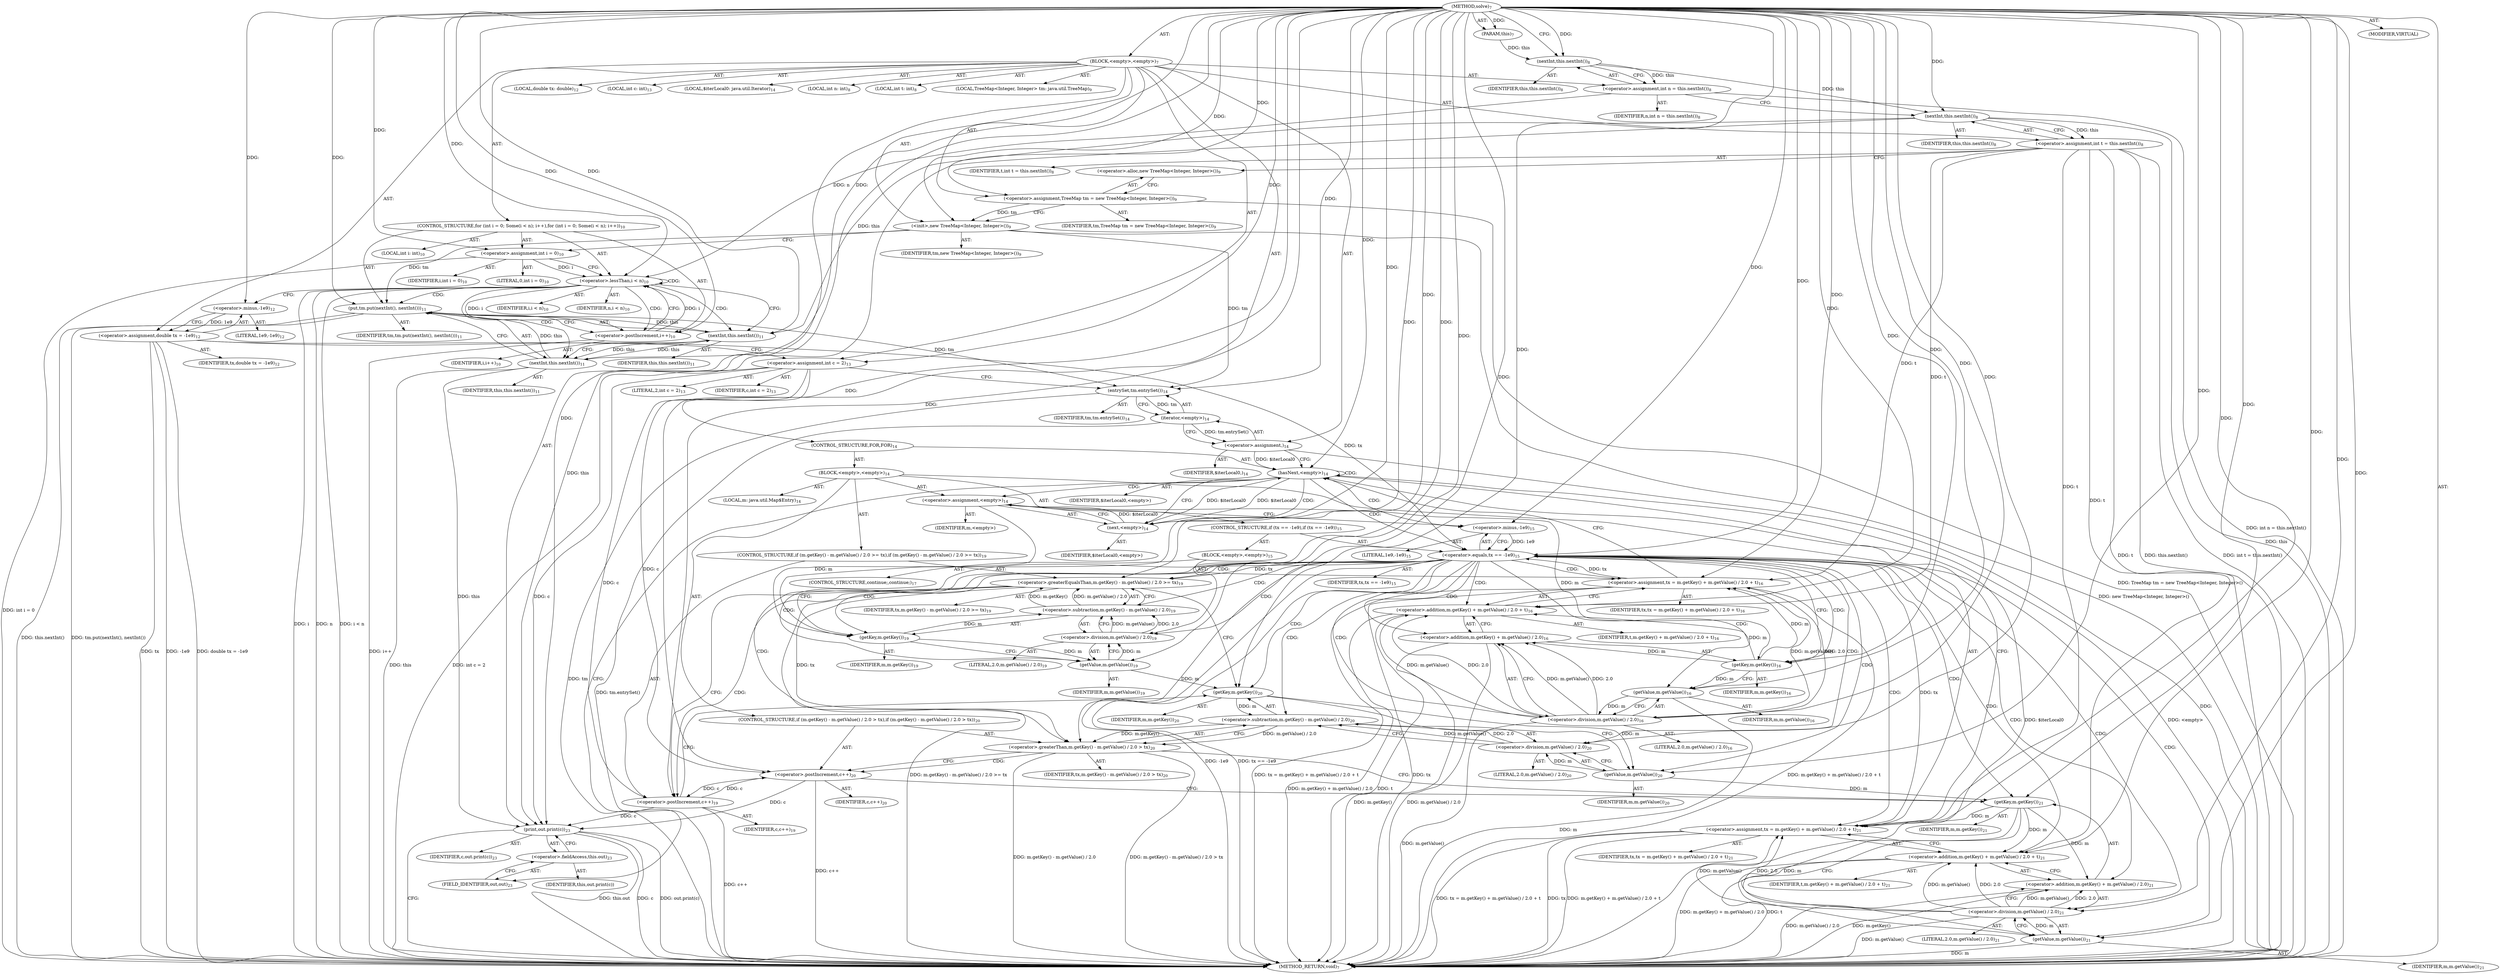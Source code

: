 digraph "solve" {  
"31" [label = <(METHOD,solve)<SUB>7</SUB>> ]
"4" [label = <(PARAM,this)<SUB>7</SUB>> ]
"32" [label = <(BLOCK,&lt;empty&gt;,&lt;empty&gt;)<SUB>7</SUB>> ]
"33" [label = <(LOCAL,int n: int)<SUB>8</SUB>> ]
"34" [label = <(LOCAL,int t: int)<SUB>8</SUB>> ]
"35" [label = <(&lt;operator&gt;.assignment,int n = this.nextInt())<SUB>8</SUB>> ]
"36" [label = <(IDENTIFIER,n,int n = this.nextInt())<SUB>8</SUB>> ]
"37" [label = <(nextInt,this.nextInt())<SUB>8</SUB>> ]
"3" [label = <(IDENTIFIER,this,this.nextInt())<SUB>8</SUB>> ]
"38" [label = <(&lt;operator&gt;.assignment,int t = this.nextInt())<SUB>8</SUB>> ]
"39" [label = <(IDENTIFIER,t,int t = this.nextInt())<SUB>8</SUB>> ]
"40" [label = <(nextInt,this.nextInt())<SUB>8</SUB>> ]
"5" [label = <(IDENTIFIER,this,this.nextInt())<SUB>8</SUB>> ]
"7" [label = <(LOCAL,TreeMap&lt;Integer, Integer&gt; tm: java.util.TreeMap)<SUB>9</SUB>> ]
"41" [label = <(&lt;operator&gt;.assignment,TreeMap tm = new TreeMap&lt;Integer, Integer&gt;())<SUB>9</SUB>> ]
"42" [label = <(IDENTIFIER,tm,TreeMap tm = new TreeMap&lt;Integer, Integer&gt;())<SUB>9</SUB>> ]
"43" [label = <(&lt;operator&gt;.alloc,new TreeMap&lt;Integer, Integer&gt;())<SUB>9</SUB>> ]
"44" [label = <(&lt;init&gt;,new TreeMap&lt;Integer, Integer&gt;())<SUB>9</SUB>> ]
"6" [label = <(IDENTIFIER,tm,new TreeMap&lt;Integer, Integer&gt;())<SUB>9</SUB>> ]
"45" [label = <(CONTROL_STRUCTURE,for (int i = 0; Some(i &lt; n); i++),for (int i = 0; Some(i &lt; n); i++))<SUB>10</SUB>> ]
"46" [label = <(LOCAL,int i: int)<SUB>10</SUB>> ]
"47" [label = <(&lt;operator&gt;.assignment,int i = 0)<SUB>10</SUB>> ]
"48" [label = <(IDENTIFIER,i,int i = 0)<SUB>10</SUB>> ]
"49" [label = <(LITERAL,0,int i = 0)<SUB>10</SUB>> ]
"50" [label = <(&lt;operator&gt;.lessThan,i &lt; n)<SUB>10</SUB>> ]
"51" [label = <(IDENTIFIER,i,i &lt; n)<SUB>10</SUB>> ]
"52" [label = <(IDENTIFIER,n,i &lt; n)<SUB>10</SUB>> ]
"53" [label = <(&lt;operator&gt;.postIncrement,i++)<SUB>10</SUB>> ]
"54" [label = <(IDENTIFIER,i,i++)<SUB>10</SUB>> ]
"55" [label = <(put,tm.put(nextInt(), nextInt()))<SUB>11</SUB>> ]
"56" [label = <(IDENTIFIER,tm,tm.put(nextInt(), nextInt()))<SUB>11</SUB>> ]
"57" [label = <(nextInt,this.nextInt())<SUB>11</SUB>> ]
"8" [label = <(IDENTIFIER,this,this.nextInt())<SUB>11</SUB>> ]
"58" [label = <(nextInt,this.nextInt())<SUB>11</SUB>> ]
"9" [label = <(IDENTIFIER,this,this.nextInt())<SUB>11</SUB>> ]
"59" [label = <(LOCAL,double tx: double)<SUB>12</SUB>> ]
"60" [label = <(&lt;operator&gt;.assignment,double tx = -1e9)<SUB>12</SUB>> ]
"61" [label = <(IDENTIFIER,tx,double tx = -1e9)<SUB>12</SUB>> ]
"62" [label = <(&lt;operator&gt;.minus,-1e9)<SUB>12</SUB>> ]
"63" [label = <(LITERAL,1e9,-1e9)<SUB>12</SUB>> ]
"64" [label = <(LOCAL,int c: int)<SUB>13</SUB>> ]
"65" [label = <(&lt;operator&gt;.assignment,int c = 2)<SUB>13</SUB>> ]
"66" [label = <(IDENTIFIER,c,int c = 2)<SUB>13</SUB>> ]
"67" [label = <(LITERAL,2,int c = 2)<SUB>13</SUB>> ]
"68" [label = <(LOCAL,$iterLocal0: java.util.Iterator)<SUB>14</SUB>> ]
"69" [label = <(&lt;operator&gt;.assignment,)<SUB>14</SUB>> ]
"70" [label = <(IDENTIFIER,$iterLocal0,)<SUB>14</SUB>> ]
"71" [label = <(iterator,&lt;empty&gt;)<SUB>14</SUB>> ]
"72" [label = <(entrySet,tm.entrySet())<SUB>14</SUB>> ]
"73" [label = <(IDENTIFIER,tm,tm.entrySet())<SUB>14</SUB>> ]
"74" [label = <(CONTROL_STRUCTURE,FOR,FOR)<SUB>14</SUB>> ]
"75" [label = <(hasNext,&lt;empty&gt;)<SUB>14</SUB>> ]
"76" [label = <(IDENTIFIER,$iterLocal0,&lt;empty&gt;)> ]
"77" [label = <(BLOCK,&lt;empty&gt;,&lt;empty&gt;)<SUB>14</SUB>> ]
"78" [label = <(LOCAL,m: java.util.Map$Entry)<SUB>14</SUB>> ]
"79" [label = <(&lt;operator&gt;.assignment,&lt;empty&gt;)<SUB>14</SUB>> ]
"80" [label = <(IDENTIFIER,m,&lt;empty&gt;)> ]
"81" [label = <(next,&lt;empty&gt;)<SUB>14</SUB>> ]
"82" [label = <(IDENTIFIER,$iterLocal0,&lt;empty&gt;)> ]
"83" [label = <(CONTROL_STRUCTURE,if (tx == -1e9),if (tx == -1e9))<SUB>15</SUB>> ]
"84" [label = <(&lt;operator&gt;.equals,tx == -1e9)<SUB>15</SUB>> ]
"85" [label = <(IDENTIFIER,tx,tx == -1e9)<SUB>15</SUB>> ]
"86" [label = <(&lt;operator&gt;.minus,-1e9)<SUB>15</SUB>> ]
"87" [label = <(LITERAL,1e9,-1e9)<SUB>15</SUB>> ]
"88" [label = <(BLOCK,&lt;empty&gt;,&lt;empty&gt;)<SUB>15</SUB>> ]
"89" [label = <(&lt;operator&gt;.assignment,tx = m.getKey() + m.getValue() / 2.0 + t)<SUB>16</SUB>> ]
"90" [label = <(IDENTIFIER,tx,tx = m.getKey() + m.getValue() / 2.0 + t)<SUB>16</SUB>> ]
"91" [label = <(&lt;operator&gt;.addition,m.getKey() + m.getValue() / 2.0 + t)<SUB>16</SUB>> ]
"92" [label = <(&lt;operator&gt;.addition,m.getKey() + m.getValue() / 2.0)<SUB>16</SUB>> ]
"93" [label = <(getKey,m.getKey())<SUB>16</SUB>> ]
"94" [label = <(IDENTIFIER,m,m.getKey())<SUB>16</SUB>> ]
"95" [label = <(&lt;operator&gt;.division,m.getValue() / 2.0)<SUB>16</SUB>> ]
"96" [label = <(getValue,m.getValue())<SUB>16</SUB>> ]
"97" [label = <(IDENTIFIER,m,m.getValue())<SUB>16</SUB>> ]
"98" [label = <(LITERAL,2.0,m.getValue() / 2.0)<SUB>16</SUB>> ]
"99" [label = <(IDENTIFIER,t,m.getKey() + m.getValue() / 2.0 + t)<SUB>16</SUB>> ]
"100" [label = <(CONTROL_STRUCTURE,continue;,continue;)<SUB>17</SUB>> ]
"101" [label = <(CONTROL_STRUCTURE,if (m.getKey() - m.getValue() / 2.0 &gt;= tx),if (m.getKey() - m.getValue() / 2.0 &gt;= tx))<SUB>19</SUB>> ]
"102" [label = <(&lt;operator&gt;.greaterEqualsThan,m.getKey() - m.getValue() / 2.0 &gt;= tx)<SUB>19</SUB>> ]
"103" [label = <(&lt;operator&gt;.subtraction,m.getKey() - m.getValue() / 2.0)<SUB>19</SUB>> ]
"104" [label = <(getKey,m.getKey())<SUB>19</SUB>> ]
"105" [label = <(IDENTIFIER,m,m.getKey())<SUB>19</SUB>> ]
"106" [label = <(&lt;operator&gt;.division,m.getValue() / 2.0)<SUB>19</SUB>> ]
"107" [label = <(getValue,m.getValue())<SUB>19</SUB>> ]
"108" [label = <(IDENTIFIER,m,m.getValue())<SUB>19</SUB>> ]
"109" [label = <(LITERAL,2.0,m.getValue() / 2.0)<SUB>19</SUB>> ]
"110" [label = <(IDENTIFIER,tx,m.getKey() - m.getValue() / 2.0 &gt;= tx)<SUB>19</SUB>> ]
"111" [label = <(&lt;operator&gt;.postIncrement,c++)<SUB>19</SUB>> ]
"112" [label = <(IDENTIFIER,c,c++)<SUB>19</SUB>> ]
"113" [label = <(CONTROL_STRUCTURE,if (m.getKey() - m.getValue() / 2.0 &gt; tx),if (m.getKey() - m.getValue() / 2.0 &gt; tx))<SUB>20</SUB>> ]
"114" [label = <(&lt;operator&gt;.greaterThan,m.getKey() - m.getValue() / 2.0 &gt; tx)<SUB>20</SUB>> ]
"115" [label = <(&lt;operator&gt;.subtraction,m.getKey() - m.getValue() / 2.0)<SUB>20</SUB>> ]
"116" [label = <(getKey,m.getKey())<SUB>20</SUB>> ]
"117" [label = <(IDENTIFIER,m,m.getKey())<SUB>20</SUB>> ]
"118" [label = <(&lt;operator&gt;.division,m.getValue() / 2.0)<SUB>20</SUB>> ]
"119" [label = <(getValue,m.getValue())<SUB>20</SUB>> ]
"120" [label = <(IDENTIFIER,m,m.getValue())<SUB>20</SUB>> ]
"121" [label = <(LITERAL,2.0,m.getValue() / 2.0)<SUB>20</SUB>> ]
"122" [label = <(IDENTIFIER,tx,m.getKey() - m.getValue() / 2.0 &gt; tx)<SUB>20</SUB>> ]
"123" [label = <(&lt;operator&gt;.postIncrement,c++)<SUB>20</SUB>> ]
"124" [label = <(IDENTIFIER,c,c++)<SUB>20</SUB>> ]
"125" [label = <(&lt;operator&gt;.assignment,tx = m.getKey() + m.getValue() / 2.0 + t)<SUB>21</SUB>> ]
"126" [label = <(IDENTIFIER,tx,tx = m.getKey() + m.getValue() / 2.0 + t)<SUB>21</SUB>> ]
"127" [label = <(&lt;operator&gt;.addition,m.getKey() + m.getValue() / 2.0 + t)<SUB>21</SUB>> ]
"128" [label = <(&lt;operator&gt;.addition,m.getKey() + m.getValue() / 2.0)<SUB>21</SUB>> ]
"129" [label = <(getKey,m.getKey())<SUB>21</SUB>> ]
"130" [label = <(IDENTIFIER,m,m.getKey())<SUB>21</SUB>> ]
"131" [label = <(&lt;operator&gt;.division,m.getValue() / 2.0)<SUB>21</SUB>> ]
"132" [label = <(getValue,m.getValue())<SUB>21</SUB>> ]
"133" [label = <(IDENTIFIER,m,m.getValue())<SUB>21</SUB>> ]
"134" [label = <(LITERAL,2.0,m.getValue() / 2.0)<SUB>21</SUB>> ]
"135" [label = <(IDENTIFIER,t,m.getKey() + m.getValue() / 2.0 + t)<SUB>21</SUB>> ]
"136" [label = <(print,out.print(c))<SUB>23</SUB>> ]
"137" [label = <(&lt;operator&gt;.fieldAccess,this.out)<SUB>23</SUB>> ]
"138" [label = <(IDENTIFIER,this,out.print(c))> ]
"139" [label = <(FIELD_IDENTIFIER,out,out)<SUB>23</SUB>> ]
"140" [label = <(IDENTIFIER,c,out.print(c))<SUB>23</SUB>> ]
"141" [label = <(MODIFIER,VIRTUAL)> ]
"142" [label = <(METHOD_RETURN,void)<SUB>7</SUB>> ]
  "31" -> "4"  [ label = "AST: "] 
  "31" -> "32"  [ label = "AST: "] 
  "31" -> "141"  [ label = "AST: "] 
  "31" -> "142"  [ label = "AST: "] 
  "32" -> "33"  [ label = "AST: "] 
  "32" -> "34"  [ label = "AST: "] 
  "32" -> "35"  [ label = "AST: "] 
  "32" -> "38"  [ label = "AST: "] 
  "32" -> "7"  [ label = "AST: "] 
  "32" -> "41"  [ label = "AST: "] 
  "32" -> "44"  [ label = "AST: "] 
  "32" -> "45"  [ label = "AST: "] 
  "32" -> "59"  [ label = "AST: "] 
  "32" -> "60"  [ label = "AST: "] 
  "32" -> "64"  [ label = "AST: "] 
  "32" -> "65"  [ label = "AST: "] 
  "32" -> "68"  [ label = "AST: "] 
  "32" -> "69"  [ label = "AST: "] 
  "32" -> "74"  [ label = "AST: "] 
  "32" -> "136"  [ label = "AST: "] 
  "35" -> "36"  [ label = "AST: "] 
  "35" -> "37"  [ label = "AST: "] 
  "37" -> "3"  [ label = "AST: "] 
  "38" -> "39"  [ label = "AST: "] 
  "38" -> "40"  [ label = "AST: "] 
  "40" -> "5"  [ label = "AST: "] 
  "41" -> "42"  [ label = "AST: "] 
  "41" -> "43"  [ label = "AST: "] 
  "44" -> "6"  [ label = "AST: "] 
  "45" -> "46"  [ label = "AST: "] 
  "45" -> "47"  [ label = "AST: "] 
  "45" -> "50"  [ label = "AST: "] 
  "45" -> "53"  [ label = "AST: "] 
  "45" -> "55"  [ label = "AST: "] 
  "47" -> "48"  [ label = "AST: "] 
  "47" -> "49"  [ label = "AST: "] 
  "50" -> "51"  [ label = "AST: "] 
  "50" -> "52"  [ label = "AST: "] 
  "53" -> "54"  [ label = "AST: "] 
  "55" -> "56"  [ label = "AST: "] 
  "55" -> "57"  [ label = "AST: "] 
  "55" -> "58"  [ label = "AST: "] 
  "57" -> "8"  [ label = "AST: "] 
  "58" -> "9"  [ label = "AST: "] 
  "60" -> "61"  [ label = "AST: "] 
  "60" -> "62"  [ label = "AST: "] 
  "62" -> "63"  [ label = "AST: "] 
  "65" -> "66"  [ label = "AST: "] 
  "65" -> "67"  [ label = "AST: "] 
  "69" -> "70"  [ label = "AST: "] 
  "69" -> "71"  [ label = "AST: "] 
  "71" -> "72"  [ label = "AST: "] 
  "72" -> "73"  [ label = "AST: "] 
  "74" -> "75"  [ label = "AST: "] 
  "74" -> "77"  [ label = "AST: "] 
  "75" -> "76"  [ label = "AST: "] 
  "77" -> "78"  [ label = "AST: "] 
  "77" -> "79"  [ label = "AST: "] 
  "77" -> "83"  [ label = "AST: "] 
  "77" -> "101"  [ label = "AST: "] 
  "77" -> "113"  [ label = "AST: "] 
  "77" -> "125"  [ label = "AST: "] 
  "79" -> "80"  [ label = "AST: "] 
  "79" -> "81"  [ label = "AST: "] 
  "81" -> "82"  [ label = "AST: "] 
  "83" -> "84"  [ label = "AST: "] 
  "83" -> "88"  [ label = "AST: "] 
  "84" -> "85"  [ label = "AST: "] 
  "84" -> "86"  [ label = "AST: "] 
  "86" -> "87"  [ label = "AST: "] 
  "88" -> "89"  [ label = "AST: "] 
  "88" -> "100"  [ label = "AST: "] 
  "89" -> "90"  [ label = "AST: "] 
  "89" -> "91"  [ label = "AST: "] 
  "91" -> "92"  [ label = "AST: "] 
  "91" -> "99"  [ label = "AST: "] 
  "92" -> "93"  [ label = "AST: "] 
  "92" -> "95"  [ label = "AST: "] 
  "93" -> "94"  [ label = "AST: "] 
  "95" -> "96"  [ label = "AST: "] 
  "95" -> "98"  [ label = "AST: "] 
  "96" -> "97"  [ label = "AST: "] 
  "101" -> "102"  [ label = "AST: "] 
  "101" -> "111"  [ label = "AST: "] 
  "102" -> "103"  [ label = "AST: "] 
  "102" -> "110"  [ label = "AST: "] 
  "103" -> "104"  [ label = "AST: "] 
  "103" -> "106"  [ label = "AST: "] 
  "104" -> "105"  [ label = "AST: "] 
  "106" -> "107"  [ label = "AST: "] 
  "106" -> "109"  [ label = "AST: "] 
  "107" -> "108"  [ label = "AST: "] 
  "111" -> "112"  [ label = "AST: "] 
  "113" -> "114"  [ label = "AST: "] 
  "113" -> "123"  [ label = "AST: "] 
  "114" -> "115"  [ label = "AST: "] 
  "114" -> "122"  [ label = "AST: "] 
  "115" -> "116"  [ label = "AST: "] 
  "115" -> "118"  [ label = "AST: "] 
  "116" -> "117"  [ label = "AST: "] 
  "118" -> "119"  [ label = "AST: "] 
  "118" -> "121"  [ label = "AST: "] 
  "119" -> "120"  [ label = "AST: "] 
  "123" -> "124"  [ label = "AST: "] 
  "125" -> "126"  [ label = "AST: "] 
  "125" -> "127"  [ label = "AST: "] 
  "127" -> "128"  [ label = "AST: "] 
  "127" -> "135"  [ label = "AST: "] 
  "128" -> "129"  [ label = "AST: "] 
  "128" -> "131"  [ label = "AST: "] 
  "129" -> "130"  [ label = "AST: "] 
  "131" -> "132"  [ label = "AST: "] 
  "131" -> "134"  [ label = "AST: "] 
  "132" -> "133"  [ label = "AST: "] 
  "136" -> "137"  [ label = "AST: "] 
  "136" -> "140"  [ label = "AST: "] 
  "137" -> "138"  [ label = "AST: "] 
  "137" -> "139"  [ label = "AST: "] 
  "35" -> "40"  [ label = "CFG: "] 
  "38" -> "43"  [ label = "CFG: "] 
  "41" -> "44"  [ label = "CFG: "] 
  "44" -> "47"  [ label = "CFG: "] 
  "60" -> "65"  [ label = "CFG: "] 
  "65" -> "72"  [ label = "CFG: "] 
  "69" -> "75"  [ label = "CFG: "] 
  "136" -> "142"  [ label = "CFG: "] 
  "37" -> "35"  [ label = "CFG: "] 
  "40" -> "38"  [ label = "CFG: "] 
  "43" -> "41"  [ label = "CFG: "] 
  "47" -> "50"  [ label = "CFG: "] 
  "50" -> "57"  [ label = "CFG: "] 
  "50" -> "62"  [ label = "CFG: "] 
  "53" -> "50"  [ label = "CFG: "] 
  "55" -> "53"  [ label = "CFG: "] 
  "62" -> "60"  [ label = "CFG: "] 
  "71" -> "69"  [ label = "CFG: "] 
  "75" -> "81"  [ label = "CFG: "] 
  "75" -> "139"  [ label = "CFG: "] 
  "137" -> "136"  [ label = "CFG: "] 
  "57" -> "58"  [ label = "CFG: "] 
  "58" -> "55"  [ label = "CFG: "] 
  "72" -> "71"  [ label = "CFG: "] 
  "79" -> "86"  [ label = "CFG: "] 
  "125" -> "75"  [ label = "CFG: "] 
  "139" -> "137"  [ label = "CFG: "] 
  "81" -> "79"  [ label = "CFG: "] 
  "84" -> "93"  [ label = "CFG: "] 
  "84" -> "104"  [ label = "CFG: "] 
  "102" -> "111"  [ label = "CFG: "] 
  "102" -> "116"  [ label = "CFG: "] 
  "111" -> "116"  [ label = "CFG: "] 
  "114" -> "123"  [ label = "CFG: "] 
  "114" -> "129"  [ label = "CFG: "] 
  "123" -> "129"  [ label = "CFG: "] 
  "127" -> "125"  [ label = "CFG: "] 
  "86" -> "84"  [ label = "CFG: "] 
  "89" -> "75"  [ label = "CFG: "] 
  "103" -> "102"  [ label = "CFG: "] 
  "115" -> "114"  [ label = "CFG: "] 
  "128" -> "127"  [ label = "CFG: "] 
  "91" -> "89"  [ label = "CFG: "] 
  "104" -> "107"  [ label = "CFG: "] 
  "106" -> "103"  [ label = "CFG: "] 
  "116" -> "119"  [ label = "CFG: "] 
  "118" -> "115"  [ label = "CFG: "] 
  "129" -> "132"  [ label = "CFG: "] 
  "131" -> "128"  [ label = "CFG: "] 
  "92" -> "91"  [ label = "CFG: "] 
  "107" -> "106"  [ label = "CFG: "] 
  "119" -> "118"  [ label = "CFG: "] 
  "132" -> "131"  [ label = "CFG: "] 
  "93" -> "96"  [ label = "CFG: "] 
  "95" -> "92"  [ label = "CFG: "] 
  "96" -> "95"  [ label = "CFG: "] 
  "31" -> "37"  [ label = "CFG: "] 
  "35" -> "142"  [ label = "DDG: int n = this.nextInt()"] 
  "38" -> "142"  [ label = "DDG: t"] 
  "40" -> "142"  [ label = "DDG: this"] 
  "38" -> "142"  [ label = "DDG: this.nextInt()"] 
  "38" -> "142"  [ label = "DDG: int t = this.nextInt()"] 
  "41" -> "142"  [ label = "DDG: TreeMap tm = new TreeMap&lt;Integer, Integer&gt;()"] 
  "44" -> "142"  [ label = "DDG: new TreeMap&lt;Integer, Integer&gt;()"] 
  "47" -> "142"  [ label = "DDG: int i = 0"] 
  "50" -> "142"  [ label = "DDG: i"] 
  "50" -> "142"  [ label = "DDG: n"] 
  "50" -> "142"  [ label = "DDG: i &lt; n"] 
  "60" -> "142"  [ label = "DDG: tx"] 
  "60" -> "142"  [ label = "DDG: -1e9"] 
  "60" -> "142"  [ label = "DDG: double tx = -1e9"] 
  "65" -> "142"  [ label = "DDG: int c = 2"] 
  "72" -> "142"  [ label = "DDG: tm"] 
  "71" -> "142"  [ label = "DDG: tm.entrySet()"] 
  "69" -> "142"  [ label = "DDG: "] 
  "75" -> "142"  [ label = "DDG: $iterLocal0"] 
  "75" -> "142"  [ label = "DDG: &lt;empty&gt;"] 
  "136" -> "142"  [ label = "DDG: this.out"] 
  "136" -> "142"  [ label = "DDG: c"] 
  "136" -> "142"  [ label = "DDG: out.print(c)"] 
  "84" -> "142"  [ label = "DDG: -1e9"] 
  "84" -> "142"  [ label = "DDG: tx == -1e9"] 
  "102" -> "142"  [ label = "DDG: m.getKey() - m.getValue() / 2.0 &gt;= tx"] 
  "111" -> "142"  [ label = "DDG: c++"] 
  "114" -> "142"  [ label = "DDG: m.getKey() - m.getValue() / 2.0"] 
  "114" -> "142"  [ label = "DDG: m.getKey() - m.getValue() / 2.0 &gt; tx"] 
  "123" -> "142"  [ label = "DDG: c++"] 
  "125" -> "142"  [ label = "DDG: tx"] 
  "128" -> "142"  [ label = "DDG: m.getKey()"] 
  "132" -> "142"  [ label = "DDG: m"] 
  "131" -> "142"  [ label = "DDG: m.getValue()"] 
  "128" -> "142"  [ label = "DDG: m.getValue() / 2.0"] 
  "127" -> "142"  [ label = "DDG: m.getKey() + m.getValue() / 2.0"] 
  "127" -> "142"  [ label = "DDG: t"] 
  "125" -> "142"  [ label = "DDG: m.getKey() + m.getValue() / 2.0 + t"] 
  "125" -> "142"  [ label = "DDG: tx = m.getKey() + m.getValue() / 2.0 + t"] 
  "89" -> "142"  [ label = "DDG: tx"] 
  "92" -> "142"  [ label = "DDG: m.getKey()"] 
  "96" -> "142"  [ label = "DDG: m"] 
  "95" -> "142"  [ label = "DDG: m.getValue()"] 
  "92" -> "142"  [ label = "DDG: m.getValue() / 2.0"] 
  "91" -> "142"  [ label = "DDG: m.getKey() + m.getValue() / 2.0"] 
  "91" -> "142"  [ label = "DDG: t"] 
  "89" -> "142"  [ label = "DDG: m.getKey() + m.getValue() / 2.0 + t"] 
  "89" -> "142"  [ label = "DDG: tx = m.getKey() + m.getValue() / 2.0 + t"] 
  "55" -> "142"  [ label = "DDG: this.nextInt()"] 
  "58" -> "142"  [ label = "DDG: this"] 
  "55" -> "142"  [ label = "DDG: tm.put(nextInt(), nextInt())"] 
  "53" -> "142"  [ label = "DDG: i++"] 
  "31" -> "4"  [ label = "DDG: "] 
  "37" -> "35"  [ label = "DDG: this"] 
  "40" -> "38"  [ label = "DDG: this"] 
  "31" -> "41"  [ label = "DDG: "] 
  "62" -> "60"  [ label = "DDG: 1e9"] 
  "31" -> "65"  [ label = "DDG: "] 
  "71" -> "69"  [ label = "DDG: tm.entrySet()"] 
  "41" -> "44"  [ label = "DDG: tm"] 
  "31" -> "44"  [ label = "DDG: "] 
  "31" -> "47"  [ label = "DDG: "] 
  "40" -> "136"  [ label = "DDG: this"] 
  "58" -> "136"  [ label = "DDG: this"] 
  "65" -> "136"  [ label = "DDG: c"] 
  "111" -> "136"  [ label = "DDG: c"] 
  "123" -> "136"  [ label = "DDG: c"] 
  "31" -> "136"  [ label = "DDG: "] 
  "4" -> "37"  [ label = "DDG: this"] 
  "31" -> "37"  [ label = "DDG: "] 
  "37" -> "40"  [ label = "DDG: this"] 
  "31" -> "40"  [ label = "DDG: "] 
  "47" -> "50"  [ label = "DDG: i"] 
  "53" -> "50"  [ label = "DDG: i"] 
  "31" -> "50"  [ label = "DDG: "] 
  "35" -> "50"  [ label = "DDG: n"] 
  "50" -> "53"  [ label = "DDG: i"] 
  "31" -> "53"  [ label = "DDG: "] 
  "44" -> "55"  [ label = "DDG: tm"] 
  "31" -> "55"  [ label = "DDG: "] 
  "57" -> "55"  [ label = "DDG: this"] 
  "58" -> "55"  [ label = "DDG: this"] 
  "31" -> "62"  [ label = "DDG: "] 
  "72" -> "71"  [ label = "DDG: tm"] 
  "69" -> "75"  [ label = "DDG: $iterLocal0"] 
  "81" -> "75"  [ label = "DDG: $iterLocal0"] 
  "31" -> "75"  [ label = "DDG: "] 
  "81" -> "79"  [ label = "DDG: $iterLocal0"] 
  "129" -> "125"  [ label = "DDG: m"] 
  "131" -> "125"  [ label = "DDG: m.getValue()"] 
  "131" -> "125"  [ label = "DDG: 2.0"] 
  "38" -> "125"  [ label = "DDG: t"] 
  "31" -> "125"  [ label = "DDG: "] 
  "40" -> "57"  [ label = "DDG: this"] 
  "58" -> "57"  [ label = "DDG: this"] 
  "31" -> "57"  [ label = "DDG: "] 
  "57" -> "58"  [ label = "DDG: this"] 
  "31" -> "58"  [ label = "DDG: "] 
  "44" -> "72"  [ label = "DDG: tm"] 
  "55" -> "72"  [ label = "DDG: tm"] 
  "31" -> "72"  [ label = "DDG: "] 
  "75" -> "81"  [ label = "DDG: $iterLocal0"] 
  "31" -> "81"  [ label = "DDG: "] 
  "60" -> "84"  [ label = "DDG: tx"] 
  "125" -> "84"  [ label = "DDG: tx"] 
  "89" -> "84"  [ label = "DDG: tx"] 
  "31" -> "84"  [ label = "DDG: "] 
  "86" -> "84"  [ label = "DDG: 1e9"] 
  "93" -> "89"  [ label = "DDG: m"] 
  "95" -> "89"  [ label = "DDG: m.getValue()"] 
  "95" -> "89"  [ label = "DDG: 2.0"] 
  "38" -> "89"  [ label = "DDG: t"] 
  "31" -> "89"  [ label = "DDG: "] 
  "103" -> "102"  [ label = "DDG: m.getKey()"] 
  "103" -> "102"  [ label = "DDG: m.getValue() / 2.0"] 
  "84" -> "102"  [ label = "DDG: tx"] 
  "31" -> "102"  [ label = "DDG: "] 
  "65" -> "111"  [ label = "DDG: c"] 
  "123" -> "111"  [ label = "DDG: c"] 
  "31" -> "111"  [ label = "DDG: "] 
  "115" -> "114"  [ label = "DDG: m.getKey()"] 
  "115" -> "114"  [ label = "DDG: m.getValue() / 2.0"] 
  "102" -> "114"  [ label = "DDG: tx"] 
  "31" -> "114"  [ label = "DDG: "] 
  "65" -> "123"  [ label = "DDG: c"] 
  "111" -> "123"  [ label = "DDG: c"] 
  "31" -> "123"  [ label = "DDG: "] 
  "129" -> "127"  [ label = "DDG: m"] 
  "131" -> "127"  [ label = "DDG: m.getValue()"] 
  "131" -> "127"  [ label = "DDG: 2.0"] 
  "38" -> "127"  [ label = "DDG: t"] 
  "31" -> "127"  [ label = "DDG: "] 
  "31" -> "86"  [ label = "DDG: "] 
  "104" -> "103"  [ label = "DDG: m"] 
  "106" -> "103"  [ label = "DDG: m.getValue()"] 
  "106" -> "103"  [ label = "DDG: 2.0"] 
  "116" -> "115"  [ label = "DDG: m"] 
  "118" -> "115"  [ label = "DDG: m.getValue()"] 
  "118" -> "115"  [ label = "DDG: 2.0"] 
  "129" -> "128"  [ label = "DDG: m"] 
  "131" -> "128"  [ label = "DDG: m.getValue()"] 
  "131" -> "128"  [ label = "DDG: 2.0"] 
  "93" -> "91"  [ label = "DDG: m"] 
  "95" -> "91"  [ label = "DDG: m.getValue()"] 
  "95" -> "91"  [ label = "DDG: 2.0"] 
  "38" -> "91"  [ label = "DDG: t"] 
  "31" -> "91"  [ label = "DDG: "] 
  "79" -> "104"  [ label = "DDG: m"] 
  "31" -> "104"  [ label = "DDG: "] 
  "107" -> "106"  [ label = "DDG: m"] 
  "31" -> "106"  [ label = "DDG: "] 
  "107" -> "116"  [ label = "DDG: m"] 
  "31" -> "116"  [ label = "DDG: "] 
  "119" -> "118"  [ label = "DDG: m"] 
  "31" -> "118"  [ label = "DDG: "] 
  "119" -> "129"  [ label = "DDG: m"] 
  "31" -> "129"  [ label = "DDG: "] 
  "132" -> "131"  [ label = "DDG: m"] 
  "31" -> "131"  [ label = "DDG: "] 
  "93" -> "92"  [ label = "DDG: m"] 
  "95" -> "92"  [ label = "DDG: m.getValue()"] 
  "95" -> "92"  [ label = "DDG: 2.0"] 
  "104" -> "107"  [ label = "DDG: m"] 
  "31" -> "107"  [ label = "DDG: "] 
  "116" -> "119"  [ label = "DDG: m"] 
  "31" -> "119"  [ label = "DDG: "] 
  "129" -> "132"  [ label = "DDG: m"] 
  "31" -> "132"  [ label = "DDG: "] 
  "79" -> "93"  [ label = "DDG: m"] 
  "31" -> "93"  [ label = "DDG: "] 
  "96" -> "95"  [ label = "DDG: m"] 
  "31" -> "95"  [ label = "DDG: "] 
  "93" -> "96"  [ label = "DDG: m"] 
  "31" -> "96"  [ label = "DDG: "] 
  "50" -> "57"  [ label = "CDG: "] 
  "50" -> "50"  [ label = "CDG: "] 
  "50" -> "58"  [ label = "CDG: "] 
  "50" -> "53"  [ label = "CDG: "] 
  "50" -> "55"  [ label = "CDG: "] 
  "75" -> "75"  [ label = "CDG: "] 
  "75" -> "81"  [ label = "CDG: "] 
  "75" -> "84"  [ label = "CDG: "] 
  "75" -> "79"  [ label = "CDG: "] 
  "75" -> "86"  [ label = "CDG: "] 
  "84" -> "107"  [ label = "CDG: "] 
  "84" -> "115"  [ label = "CDG: "] 
  "84" -> "96"  [ label = "CDG: "] 
  "84" -> "89"  [ label = "CDG: "] 
  "84" -> "116"  [ label = "CDG: "] 
  "84" -> "128"  [ label = "CDG: "] 
  "84" -> "102"  [ label = "CDG: "] 
  "84" -> "114"  [ label = "CDG: "] 
  "84" -> "131"  [ label = "CDG: "] 
  "84" -> "103"  [ label = "CDG: "] 
  "84" -> "132"  [ label = "CDG: "] 
  "84" -> "104"  [ label = "CDG: "] 
  "84" -> "119"  [ label = "CDG: "] 
  "84" -> "95"  [ label = "CDG: "] 
  "84" -> "92"  [ label = "CDG: "] 
  "84" -> "106"  [ label = "CDG: "] 
  "84" -> "91"  [ label = "CDG: "] 
  "84" -> "129"  [ label = "CDG: "] 
  "84" -> "93"  [ label = "CDG: "] 
  "84" -> "118"  [ label = "CDG: "] 
  "84" -> "127"  [ label = "CDG: "] 
  "84" -> "125"  [ label = "CDG: "] 
  "102" -> "111"  [ label = "CDG: "] 
  "114" -> "123"  [ label = "CDG: "] 
}
